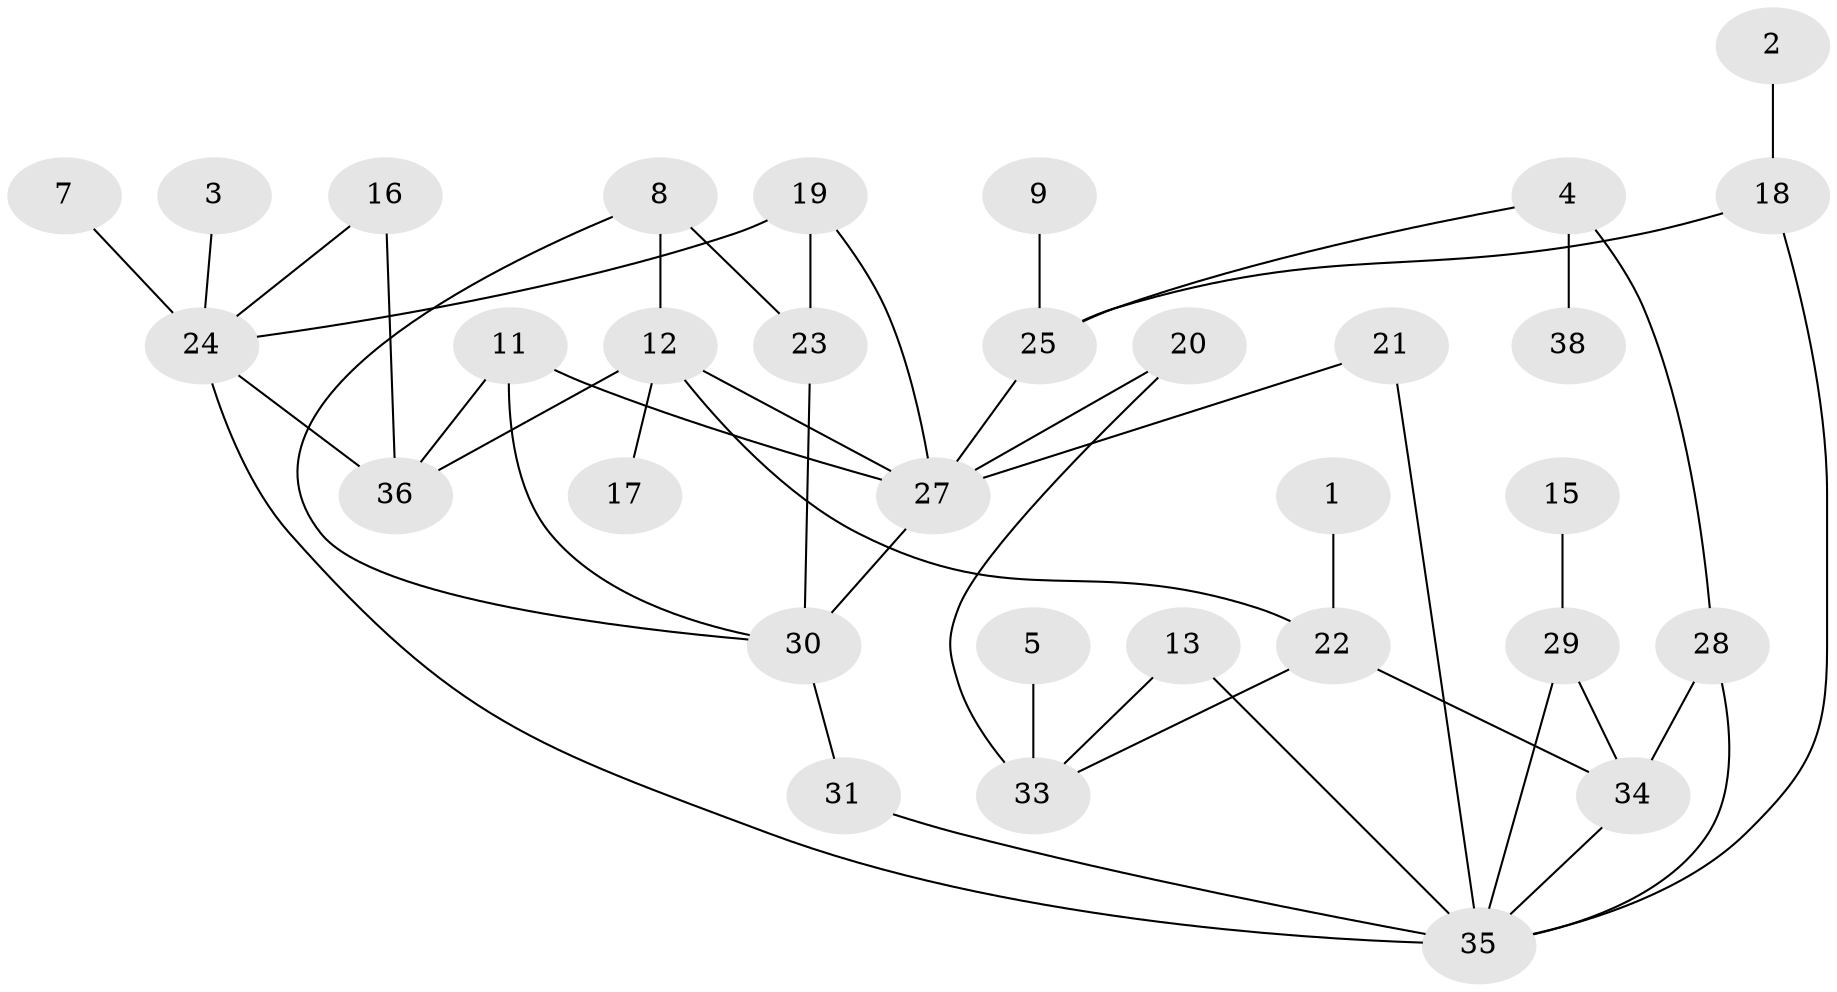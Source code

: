 // original degree distribution, {3: 0.29333333333333333, 2: 0.26666666666666666, 1: 0.2, 5: 0.04, 0: 0.08, 4: 0.12}
// Generated by graph-tools (version 1.1) at 2025/25/03/09/25 03:25:24]
// undirected, 32 vertices, 47 edges
graph export_dot {
graph [start="1"]
  node [color=gray90,style=filled];
  1;
  2;
  3;
  4;
  5;
  7;
  8;
  9;
  11;
  12;
  13;
  15;
  16;
  17;
  18;
  19;
  20;
  21;
  22;
  23;
  24;
  25;
  27;
  28;
  29;
  30;
  31;
  33;
  34;
  35;
  36;
  38;
  1 -- 22 [weight=1.0];
  2 -- 18 [weight=1.0];
  3 -- 24 [weight=1.0];
  4 -- 25 [weight=1.0];
  4 -- 28 [weight=1.0];
  4 -- 38 [weight=1.0];
  5 -- 33 [weight=2.0];
  7 -- 24 [weight=1.0];
  8 -- 12 [weight=1.0];
  8 -- 23 [weight=1.0];
  8 -- 30 [weight=1.0];
  9 -- 25 [weight=1.0];
  11 -- 27 [weight=1.0];
  11 -- 30 [weight=1.0];
  11 -- 36 [weight=1.0];
  12 -- 17 [weight=1.0];
  12 -- 22 [weight=1.0];
  12 -- 27 [weight=1.0];
  12 -- 36 [weight=1.0];
  13 -- 33 [weight=1.0];
  13 -- 35 [weight=1.0];
  15 -- 29 [weight=1.0];
  16 -- 24 [weight=1.0];
  16 -- 36 [weight=1.0];
  18 -- 25 [weight=1.0];
  18 -- 35 [weight=1.0];
  19 -- 23 [weight=1.0];
  19 -- 24 [weight=1.0];
  19 -- 27 [weight=1.0];
  20 -- 27 [weight=1.0];
  20 -- 33 [weight=1.0];
  21 -- 27 [weight=1.0];
  21 -- 35 [weight=1.0];
  22 -- 33 [weight=1.0];
  22 -- 34 [weight=1.0];
  23 -- 30 [weight=1.0];
  24 -- 35 [weight=1.0];
  24 -- 36 [weight=1.0];
  25 -- 27 [weight=1.0];
  27 -- 30 [weight=2.0];
  28 -- 34 [weight=1.0];
  28 -- 35 [weight=1.0];
  29 -- 34 [weight=1.0];
  29 -- 35 [weight=1.0];
  30 -- 31 [weight=1.0];
  31 -- 35 [weight=1.0];
  34 -- 35 [weight=1.0];
}

